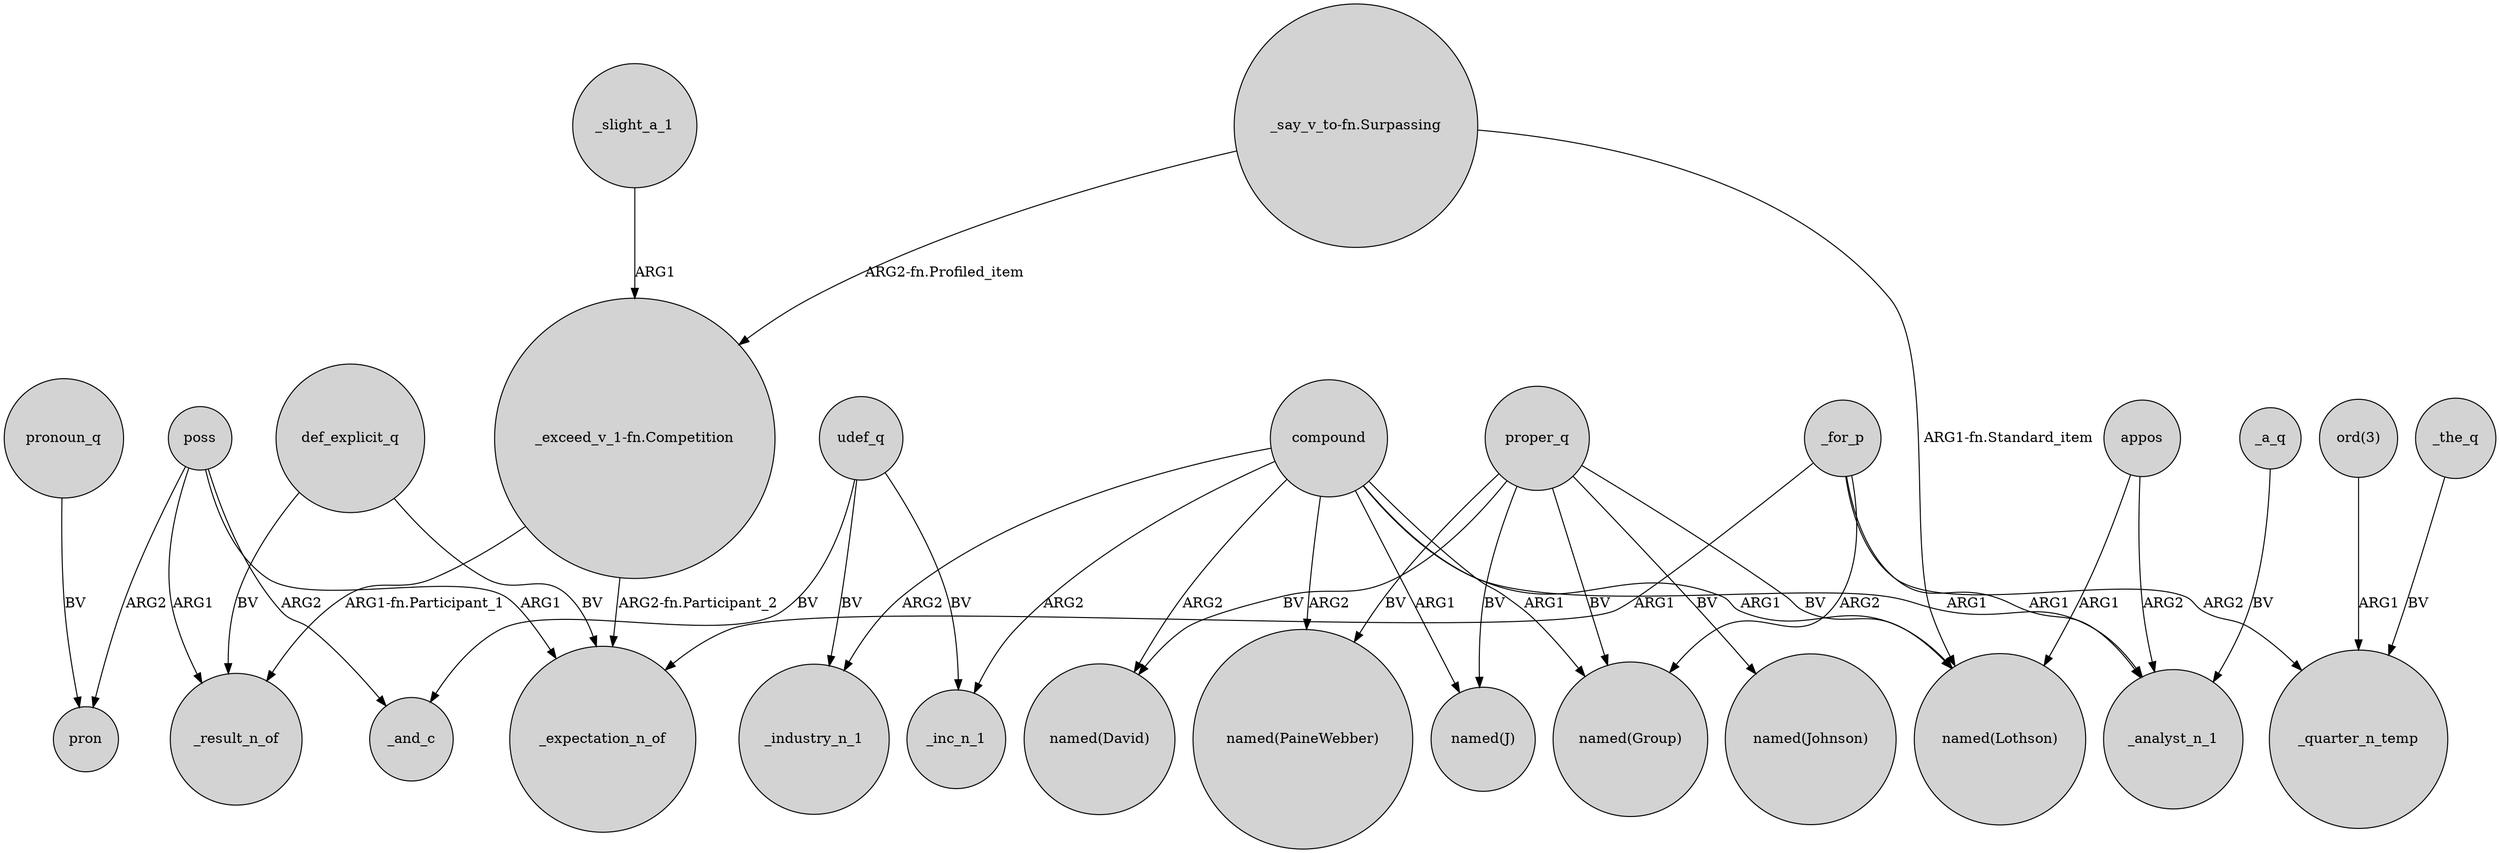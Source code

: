 digraph {
	node [shape=circle style=filled]
	"_say_v_to-fn.Surpassing" -> "_exceed_v_1-fn.Competition" [label="ARG2-fn.Profiled_item"]
	"ord(3)" -> _quarter_n_temp [label=ARG1]
	compound -> _industry_n_1 [label=ARG2]
	compound -> "named(Group)" [label=ARG1]
	compound -> "named(J)" [label=ARG1]
	_the_q -> _quarter_n_temp [label=BV]
	compound -> "named(Lothson)" [label=ARG1]
	"_say_v_to-fn.Surpassing" -> "named(Lothson)" [label="ARG1-fn.Standard_item"]
	udef_q -> _and_c [label=BV]
	proper_q -> "named(Group)" [label=BV]
	appos -> "named(Lothson)" [label=ARG1]
	proper_q -> "named(PaineWebber)" [label=BV]
	_a_q -> _analyst_n_1 [label=BV]
	proper_q -> "named(Johnson)" [label=BV]
	pronoun_q -> pron [label=BV]
	udef_q -> _inc_n_1 [label=BV]
	poss -> pron [label=ARG2]
	poss -> _and_c [label=ARG2]
	proper_q -> "named(David)" [label=BV]
	compound -> _inc_n_1 [label=ARG2]
	poss -> _expectation_n_of [label=ARG1]
	_for_p -> _quarter_n_temp [label=ARG2]
	appos -> _analyst_n_1 [label=ARG2]
	compound -> _analyst_n_1 [label=ARG1]
	compound -> "named(PaineWebber)" [label=ARG2]
	_for_p -> "named(Group)" [label=ARG2]
	_slight_a_1 -> "_exceed_v_1-fn.Competition" [label=ARG1]
	"_exceed_v_1-fn.Competition" -> _expectation_n_of [label="ARG2-fn.Participant_2"]
	udef_q -> _industry_n_1 [label=BV]
	def_explicit_q -> _result_n_of [label=BV]
	_for_p -> _analyst_n_1 [label=ARG1]
	proper_q -> "named(J)" [label=BV]
	poss -> _result_n_of [label=ARG1]
	"_exceed_v_1-fn.Competition" -> _result_n_of [label="ARG1-fn.Participant_1"]
	def_explicit_q -> _expectation_n_of [label=BV]
	_for_p -> _expectation_n_of [label=ARG1]
	proper_q -> "named(Lothson)" [label=BV]
	compound -> "named(David)" [label=ARG2]
}
